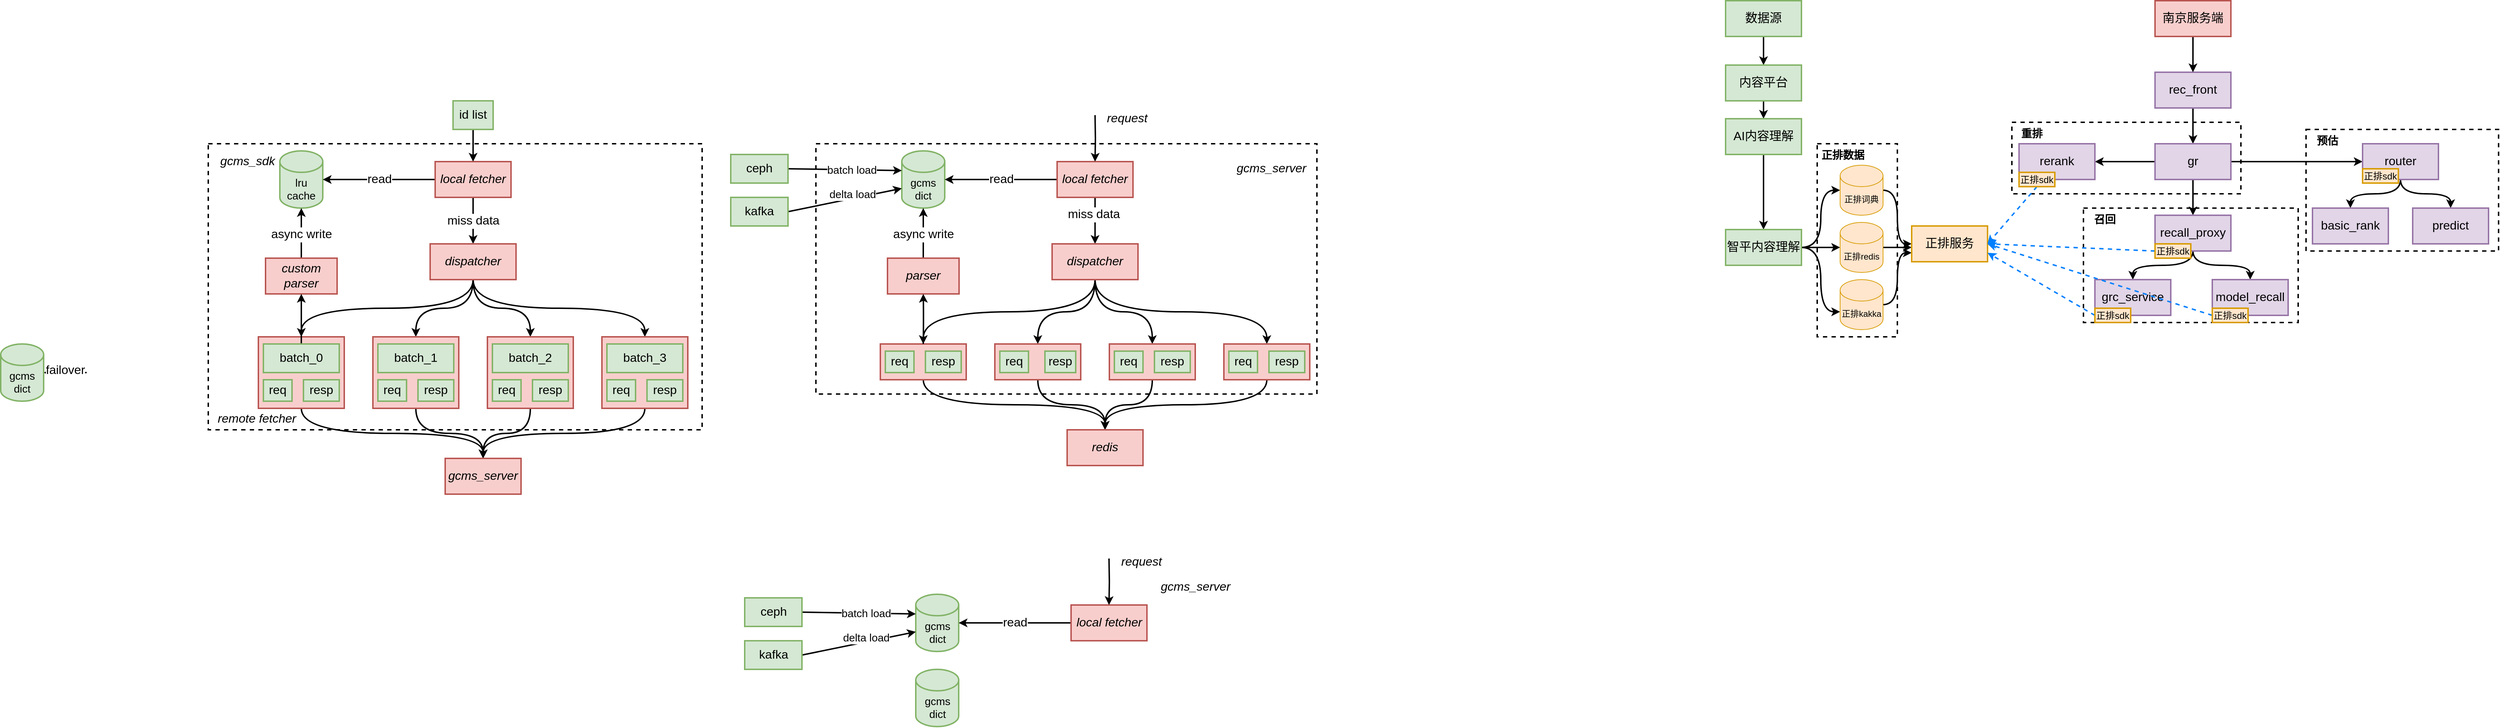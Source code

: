 <mxfile version="15.6.1" type="github">
  <diagram id="C5RBs43oDa-KdzZeNtuy" name="Page-1">
    <mxGraphModel dx="1773" dy="1815" grid="1" gridSize="10" guides="1" tooltips="1" connect="1" arrows="1" fold="1" page="1" pageScale="1" pageWidth="827" pageHeight="1169" math="0" shadow="0">
      <root>
        <mxCell id="WIyWlLk6GJQsqaUBKTNV-0" />
        <mxCell id="WIyWlLk6GJQsqaUBKTNV-1" parent="WIyWlLk6GJQsqaUBKTNV-0" />
        <mxCell id="TSMwA70nFVANoA3377Jf-29" value="" style="rounded=0;whiteSpace=wrap;html=1;fillColor=none;strokeWidth=2;dashed=1;" parent="WIyWlLk6GJQsqaUBKTNV-1" vertex="1">
          <mxGeometry x="3021" y="140" width="269" height="170" as="geometry" />
        </mxCell>
        <mxCell id="TSMwA70nFVANoA3377Jf-27" value="" style="rounded=0;whiteSpace=wrap;html=1;fillColor=none;strokeWidth=2;dashed=1;" parent="WIyWlLk6GJQsqaUBKTNV-1" vertex="1">
          <mxGeometry x="2710" y="250" width="300" height="160" as="geometry" />
        </mxCell>
        <mxCell id="TSMwA70nFVANoA3377Jf-25" value="" style="rounded=0;whiteSpace=wrap;html=1;fillColor=none;strokeWidth=2;dashed=1;" parent="WIyWlLk6GJQsqaUBKTNV-1" vertex="1">
          <mxGeometry x="2610" y="130" width="320" height="100" as="geometry" />
        </mxCell>
        <mxCell id="TSMwA70nFVANoA3377Jf-31" value="" style="rounded=0;whiteSpace=wrap;html=1;fillColor=none;strokeWidth=2;dashed=1;" parent="WIyWlLk6GJQsqaUBKTNV-1" vertex="1">
          <mxGeometry x="2338" y="160" width="112" height="270" as="geometry" />
        </mxCell>
        <mxCell id="nFD_2oVIBPOKL1Sue1Ed-45" value="" style="rounded=0;whiteSpace=wrap;html=1;fontSize=17;strokeWidth=2;fillColor=none;dashed=1;" parent="WIyWlLk6GJQsqaUBKTNV-1" vertex="1">
          <mxGeometry x="90" y="160" width="690" height="400" as="geometry" />
        </mxCell>
        <mxCell id="nFD_2oVIBPOKL1Sue1Ed-99" value="" style="rounded=0;whiteSpace=wrap;html=1;dashed=1;fontSize=15;strokeWidth=2;fillColor=none;" parent="WIyWlLk6GJQsqaUBKTNV-1" vertex="1">
          <mxGeometry x="939" y="160" width="700" height="350" as="geometry" />
        </mxCell>
        <mxCell id="nFD_2oVIBPOKL1Sue1Ed-34" style="edgeStyle=orthogonalEdgeStyle;curved=1;rounded=0;orthogonalLoop=1;jettySize=auto;html=1;exitX=0.5;exitY=1;exitDx=0;exitDy=0;fontSize=17;strokeWidth=2;" parent="WIyWlLk6GJQsqaUBKTNV-1" source="nFD_2oVIBPOKL1Sue1Ed-8" target="nFD_2oVIBPOKL1Sue1Ed-21" edge="1">
          <mxGeometry relative="1" as="geometry" />
        </mxCell>
        <mxCell id="nFD_2oVIBPOKL1Sue1Ed-38" style="edgeStyle=orthogonalEdgeStyle;curved=1;rounded=0;orthogonalLoop=1;jettySize=auto;html=1;entryX=1;entryY=0.5;entryDx=0;entryDy=0;entryPerimeter=0;fontSize=17;strokeWidth=2;dashed=1;" parent="WIyWlLk6GJQsqaUBKTNV-1" target="nFD_2oVIBPOKL1Sue1Ed-22" edge="1">
          <mxGeometry relative="1" as="geometry">
            <mxPoint x="-80" y="480" as="sourcePoint" />
          </mxGeometry>
        </mxCell>
        <mxCell id="nFD_2oVIBPOKL1Sue1Ed-39" value="failover" style="edgeLabel;html=1;align=center;verticalAlign=middle;resizable=0;points=[];fontSize=17;" parent="nFD_2oVIBPOKL1Sue1Ed-38" vertex="1" connectable="0">
          <mxGeometry y="-3" relative="1" as="geometry">
            <mxPoint as="offset" />
          </mxGeometry>
        </mxCell>
        <mxCell id="nFD_2oVIBPOKL1Sue1Ed-8" value="" style="rounded=0;whiteSpace=wrap;html=1;strokeWidth=2;fillColor=#f8cecc;strokeColor=#b85450;" parent="WIyWlLk6GJQsqaUBKTNV-1" vertex="1">
          <mxGeometry x="160" y="430" width="120" height="100" as="geometry" />
        </mxCell>
        <mxCell id="nFD_2oVIBPOKL1Sue1Ed-0" value="&lt;font style=&quot;font-size: 15px&quot;&gt;lru&lt;br&gt;cache&lt;/font&gt;" style="shape=cylinder3;whiteSpace=wrap;html=1;boundedLbl=1;backgroundOutline=1;size=15;fillColor=#d5e8d4;strokeColor=#82b366;strokeWidth=2;" parent="WIyWlLk6GJQsqaUBKTNV-1" vertex="1">
          <mxGeometry x="190" y="170" width="60" height="80" as="geometry" />
        </mxCell>
        <mxCell id="nFD_2oVIBPOKL1Sue1Ed-2" value="read" style="edgeStyle=orthogonalEdgeStyle;rounded=0;orthogonalLoop=1;jettySize=auto;html=1;exitX=0;exitY=0.5;exitDx=0;exitDy=0;fontSize=17;strokeWidth=2;" parent="WIyWlLk6GJQsqaUBKTNV-1" source="nFD_2oVIBPOKL1Sue1Ed-1" target="nFD_2oVIBPOKL1Sue1Ed-0" edge="1">
          <mxGeometry relative="1" as="geometry" />
        </mxCell>
        <mxCell id="nFD_2oVIBPOKL1Sue1Ed-25" value="miss data" style="edgeStyle=orthogonalEdgeStyle;rounded=0;orthogonalLoop=1;jettySize=auto;html=1;fontSize=17;strokeWidth=2;" parent="WIyWlLk6GJQsqaUBKTNV-1" source="nFD_2oVIBPOKL1Sue1Ed-1" target="nFD_2oVIBPOKL1Sue1Ed-3" edge="1">
          <mxGeometry relative="1" as="geometry" />
        </mxCell>
        <mxCell id="nFD_2oVIBPOKL1Sue1Ed-1" value="&lt;font style=&quot;font-size: 17px&quot;&gt;&lt;i&gt;local fetcher&lt;/i&gt;&lt;/font&gt;" style="rounded=0;whiteSpace=wrap;html=1;strokeWidth=2;fillColor=#f8cecc;strokeColor=#b85450;" parent="WIyWlLk6GJQsqaUBKTNV-1" vertex="1">
          <mxGeometry x="407" y="185" width="106" height="50" as="geometry" />
        </mxCell>
        <mxCell id="nFD_2oVIBPOKL1Sue1Ed-30" style="edgeStyle=orthogonalEdgeStyle;curved=1;rounded=0;orthogonalLoop=1;jettySize=auto;html=1;exitX=0.5;exitY=1;exitDx=0;exitDy=0;entryX=0.5;entryY=0;entryDx=0;entryDy=0;fontSize=17;strokeWidth=2;" parent="WIyWlLk6GJQsqaUBKTNV-1" source="nFD_2oVIBPOKL1Sue1Ed-3" target="nFD_2oVIBPOKL1Sue1Ed-8" edge="1">
          <mxGeometry relative="1" as="geometry" />
        </mxCell>
        <mxCell id="nFD_2oVIBPOKL1Sue1Ed-31" style="edgeStyle=orthogonalEdgeStyle;curved=1;rounded=0;orthogonalLoop=1;jettySize=auto;html=1;exitX=0.5;exitY=1;exitDx=0;exitDy=0;entryX=0.5;entryY=0;entryDx=0;entryDy=0;fontSize=17;strokeWidth=2;" parent="WIyWlLk6GJQsqaUBKTNV-1" source="nFD_2oVIBPOKL1Sue1Ed-3" target="nFD_2oVIBPOKL1Sue1Ed-17" edge="1">
          <mxGeometry relative="1" as="geometry" />
        </mxCell>
        <mxCell id="nFD_2oVIBPOKL1Sue1Ed-32" style="edgeStyle=orthogonalEdgeStyle;curved=1;rounded=0;orthogonalLoop=1;jettySize=auto;html=1;exitX=0.5;exitY=1;exitDx=0;exitDy=0;entryX=0.5;entryY=0;entryDx=0;entryDy=0;fontSize=17;strokeWidth=2;" parent="WIyWlLk6GJQsqaUBKTNV-1" source="nFD_2oVIBPOKL1Sue1Ed-3" target="nFD_2oVIBPOKL1Sue1Ed-9" edge="1">
          <mxGeometry relative="1" as="geometry" />
        </mxCell>
        <mxCell id="nFD_2oVIBPOKL1Sue1Ed-33" style="edgeStyle=orthogonalEdgeStyle;curved=1;rounded=0;orthogonalLoop=1;jettySize=auto;html=1;exitX=0.5;exitY=1;exitDx=0;exitDy=0;entryX=0.5;entryY=0;entryDx=0;entryDy=0;fontSize=17;strokeWidth=2;" parent="WIyWlLk6GJQsqaUBKTNV-1" source="nFD_2oVIBPOKL1Sue1Ed-3" target="nFD_2oVIBPOKL1Sue1Ed-13" edge="1">
          <mxGeometry relative="1" as="geometry" />
        </mxCell>
        <mxCell id="nFD_2oVIBPOKL1Sue1Ed-3" value="&lt;font style=&quot;font-size: 17px&quot;&gt;&lt;i&gt;dispatcher&lt;/i&gt;&lt;/font&gt;" style="rounded=0;whiteSpace=wrap;html=1;strokeWidth=2;fillColor=#f8cecc;strokeColor=#b85450;" parent="WIyWlLk6GJQsqaUBKTNV-1" vertex="1">
          <mxGeometry x="400" y="300" width="120" height="50" as="geometry" />
        </mxCell>
        <mxCell id="nFD_2oVIBPOKL1Sue1Ed-41" style="edgeStyle=orthogonalEdgeStyle;curved=1;rounded=0;orthogonalLoop=1;jettySize=auto;html=1;exitX=0.5;exitY=0;exitDx=0;exitDy=0;entryX=0.5;entryY=1;entryDx=0;entryDy=0;entryPerimeter=0;fontSize=17;strokeWidth=2;" parent="WIyWlLk6GJQsqaUBKTNV-1" source="nFD_2oVIBPOKL1Sue1Ed-4" target="nFD_2oVIBPOKL1Sue1Ed-0" edge="1">
          <mxGeometry relative="1" as="geometry" />
        </mxCell>
        <mxCell id="nFD_2oVIBPOKL1Sue1Ed-42" value="async write" style="edgeLabel;html=1;align=center;verticalAlign=middle;resizable=0;points=[];fontSize=17;" parent="nFD_2oVIBPOKL1Sue1Ed-41" vertex="1" connectable="0">
          <mxGeometry x="-0.04" relative="1" as="geometry">
            <mxPoint as="offset" />
          </mxGeometry>
        </mxCell>
        <mxCell id="nFD_2oVIBPOKL1Sue1Ed-4" value="&lt;font style=&quot;font-size: 17px&quot;&gt;&lt;i&gt;custom&lt;br&gt;parser&lt;br&gt;&lt;/i&gt;&lt;/font&gt;" style="rounded=0;whiteSpace=wrap;html=1;strokeWidth=2;fillColor=#f8cecc;strokeColor=#b85450;" parent="WIyWlLk6GJQsqaUBKTNV-1" vertex="1">
          <mxGeometry x="170" y="320" width="100" height="50" as="geometry" />
        </mxCell>
        <mxCell id="nFD_2oVIBPOKL1Sue1Ed-40" value="" style="edgeStyle=orthogonalEdgeStyle;curved=1;rounded=0;orthogonalLoop=1;jettySize=auto;html=1;fontSize=17;strokeWidth=2;" parent="WIyWlLk6GJQsqaUBKTNV-1" source="nFD_2oVIBPOKL1Sue1Ed-5" target="nFD_2oVIBPOKL1Sue1Ed-4" edge="1">
          <mxGeometry relative="1" as="geometry" />
        </mxCell>
        <mxCell id="nFD_2oVIBPOKL1Sue1Ed-5" value="&lt;font style=&quot;font-size: 17px&quot;&gt;batch_0&lt;/font&gt;" style="rounded=0;whiteSpace=wrap;html=1;strokeWidth=2;fillColor=#d5e8d4;strokeColor=#82b366;" parent="WIyWlLk6GJQsqaUBKTNV-1" vertex="1">
          <mxGeometry x="167" y="440" width="106" height="40" as="geometry" />
        </mxCell>
        <mxCell id="nFD_2oVIBPOKL1Sue1Ed-6" value="&lt;font style=&quot;font-size: 17px&quot;&gt;req&lt;/font&gt;" style="rounded=0;whiteSpace=wrap;html=1;strokeWidth=2;fillColor=#d5e8d4;strokeColor=#82b366;" parent="WIyWlLk6GJQsqaUBKTNV-1" vertex="1">
          <mxGeometry x="167" y="490" width="40" height="30" as="geometry" />
        </mxCell>
        <mxCell id="nFD_2oVIBPOKL1Sue1Ed-7" value="&lt;font style=&quot;font-size: 17px&quot;&gt;resp&lt;/font&gt;" style="rounded=0;whiteSpace=wrap;html=1;strokeWidth=2;fillColor=#d5e8d4;strokeColor=#82b366;" parent="WIyWlLk6GJQsqaUBKTNV-1" vertex="1">
          <mxGeometry x="223" y="490" width="50" height="30" as="geometry" />
        </mxCell>
        <mxCell id="nFD_2oVIBPOKL1Sue1Ed-35" style="edgeStyle=orthogonalEdgeStyle;curved=1;rounded=0;orthogonalLoop=1;jettySize=auto;html=1;exitX=0.5;exitY=1;exitDx=0;exitDy=0;entryX=0.5;entryY=0;entryDx=0;entryDy=0;fontSize=17;strokeWidth=2;" parent="WIyWlLk6GJQsqaUBKTNV-1" source="nFD_2oVIBPOKL1Sue1Ed-9" target="nFD_2oVIBPOKL1Sue1Ed-21" edge="1">
          <mxGeometry relative="1" as="geometry" />
        </mxCell>
        <mxCell id="nFD_2oVIBPOKL1Sue1Ed-9" value="" style="rounded=0;whiteSpace=wrap;html=1;strokeWidth=2;fillColor=#f8cecc;strokeColor=#b85450;" parent="WIyWlLk6GJQsqaUBKTNV-1" vertex="1">
          <mxGeometry x="320" y="430" width="120" height="100" as="geometry" />
        </mxCell>
        <mxCell id="nFD_2oVIBPOKL1Sue1Ed-10" value="&lt;font style=&quot;font-size: 17px&quot;&gt;batch_1&lt;/font&gt;" style="rounded=0;whiteSpace=wrap;html=1;strokeWidth=2;fillColor=#d5e8d4;strokeColor=#82b366;" parent="WIyWlLk6GJQsqaUBKTNV-1" vertex="1">
          <mxGeometry x="327" y="440" width="106" height="40" as="geometry" />
        </mxCell>
        <mxCell id="nFD_2oVIBPOKL1Sue1Ed-11" value="&lt;font style=&quot;font-size: 17px&quot;&gt;req&lt;/font&gt;" style="rounded=0;whiteSpace=wrap;html=1;strokeWidth=2;fillColor=#d5e8d4;strokeColor=#82b366;" parent="WIyWlLk6GJQsqaUBKTNV-1" vertex="1">
          <mxGeometry x="327" y="490" width="40" height="30" as="geometry" />
        </mxCell>
        <mxCell id="nFD_2oVIBPOKL1Sue1Ed-12" value="&lt;font style=&quot;font-size: 17px&quot;&gt;resp&lt;/font&gt;" style="rounded=0;whiteSpace=wrap;html=1;strokeWidth=2;fillColor=#d5e8d4;strokeColor=#82b366;" parent="WIyWlLk6GJQsqaUBKTNV-1" vertex="1">
          <mxGeometry x="383" y="490" width="50" height="30" as="geometry" />
        </mxCell>
        <mxCell id="nFD_2oVIBPOKL1Sue1Ed-36" style="edgeStyle=orthogonalEdgeStyle;curved=1;rounded=0;orthogonalLoop=1;jettySize=auto;html=1;exitX=0.5;exitY=1;exitDx=0;exitDy=0;entryX=0.5;entryY=0;entryDx=0;entryDy=0;fontSize=17;strokeWidth=2;" parent="WIyWlLk6GJQsqaUBKTNV-1" source="nFD_2oVIBPOKL1Sue1Ed-13" target="nFD_2oVIBPOKL1Sue1Ed-21" edge="1">
          <mxGeometry relative="1" as="geometry" />
        </mxCell>
        <mxCell id="nFD_2oVIBPOKL1Sue1Ed-13" value="" style="rounded=0;whiteSpace=wrap;html=1;strokeWidth=2;fillColor=#f8cecc;strokeColor=#b85450;" parent="WIyWlLk6GJQsqaUBKTNV-1" vertex="1">
          <mxGeometry x="480" y="430" width="120" height="100" as="geometry" />
        </mxCell>
        <mxCell id="nFD_2oVIBPOKL1Sue1Ed-14" value="&lt;font style=&quot;font-size: 17px&quot;&gt;batch_2&lt;/font&gt;" style="rounded=0;whiteSpace=wrap;html=1;strokeWidth=2;fillColor=#d5e8d4;strokeColor=#82b366;" parent="WIyWlLk6GJQsqaUBKTNV-1" vertex="1">
          <mxGeometry x="487" y="440" width="106" height="40" as="geometry" />
        </mxCell>
        <mxCell id="nFD_2oVIBPOKL1Sue1Ed-15" value="&lt;font style=&quot;font-size: 17px&quot;&gt;req&lt;/font&gt;" style="rounded=0;whiteSpace=wrap;html=1;strokeWidth=2;fillColor=#d5e8d4;strokeColor=#82b366;" parent="WIyWlLk6GJQsqaUBKTNV-1" vertex="1">
          <mxGeometry x="487" y="490" width="40" height="30" as="geometry" />
        </mxCell>
        <mxCell id="nFD_2oVIBPOKL1Sue1Ed-16" value="&lt;font style=&quot;font-size: 17px&quot;&gt;resp&lt;/font&gt;" style="rounded=0;whiteSpace=wrap;html=1;strokeWidth=2;fillColor=#d5e8d4;strokeColor=#82b366;" parent="WIyWlLk6GJQsqaUBKTNV-1" vertex="1">
          <mxGeometry x="543" y="490" width="50" height="30" as="geometry" />
        </mxCell>
        <mxCell id="nFD_2oVIBPOKL1Sue1Ed-37" style="edgeStyle=orthogonalEdgeStyle;curved=1;rounded=0;orthogonalLoop=1;jettySize=auto;html=1;exitX=0.5;exitY=1;exitDx=0;exitDy=0;entryX=0.5;entryY=0;entryDx=0;entryDy=0;fontSize=17;strokeWidth=2;" parent="WIyWlLk6GJQsqaUBKTNV-1" source="nFD_2oVIBPOKL1Sue1Ed-17" target="nFD_2oVIBPOKL1Sue1Ed-21" edge="1">
          <mxGeometry relative="1" as="geometry" />
        </mxCell>
        <mxCell id="nFD_2oVIBPOKL1Sue1Ed-17" value="" style="rounded=0;whiteSpace=wrap;html=1;strokeWidth=2;fillColor=#f8cecc;strokeColor=#b85450;" parent="WIyWlLk6GJQsqaUBKTNV-1" vertex="1">
          <mxGeometry x="640" y="430" width="120" height="100" as="geometry" />
        </mxCell>
        <mxCell id="nFD_2oVIBPOKL1Sue1Ed-18" value="&lt;font style=&quot;font-size: 17px&quot;&gt;batch_3&lt;/font&gt;" style="rounded=0;whiteSpace=wrap;html=1;strokeWidth=2;fillColor=#d5e8d4;strokeColor=#82b366;" parent="WIyWlLk6GJQsqaUBKTNV-1" vertex="1">
          <mxGeometry x="647" y="440" width="106" height="40" as="geometry" />
        </mxCell>
        <mxCell id="nFD_2oVIBPOKL1Sue1Ed-19" value="&lt;font style=&quot;font-size: 17px&quot;&gt;req&lt;/font&gt;" style="rounded=0;whiteSpace=wrap;html=1;strokeWidth=2;fillColor=#d5e8d4;strokeColor=#82b366;" parent="WIyWlLk6GJQsqaUBKTNV-1" vertex="1">
          <mxGeometry x="647" y="490" width="40" height="30" as="geometry" />
        </mxCell>
        <mxCell id="nFD_2oVIBPOKL1Sue1Ed-20" value="&lt;font style=&quot;font-size: 17px&quot;&gt;resp&lt;/font&gt;" style="rounded=0;whiteSpace=wrap;html=1;strokeWidth=2;fillColor=#d5e8d4;strokeColor=#82b366;" parent="WIyWlLk6GJQsqaUBKTNV-1" vertex="1">
          <mxGeometry x="703" y="490" width="50" height="30" as="geometry" />
        </mxCell>
        <mxCell id="nFD_2oVIBPOKL1Sue1Ed-21" value="&lt;font style=&quot;font-size: 17px&quot;&gt;&lt;i&gt;gcms_server&lt;/i&gt;&lt;/font&gt;" style="rounded=0;whiteSpace=wrap;html=1;strokeWidth=2;fillColor=#f8cecc;strokeColor=#b85450;" parent="WIyWlLk6GJQsqaUBKTNV-1" vertex="1">
          <mxGeometry x="421" y="600" width="106" height="50" as="geometry" />
        </mxCell>
        <mxCell id="nFD_2oVIBPOKL1Sue1Ed-22" value="&lt;font style=&quot;font-size: 15px&quot;&gt;gcms&lt;br&gt;dict&lt;/font&gt;" style="shape=cylinder3;whiteSpace=wrap;html=1;boundedLbl=1;backgroundOutline=1;size=15;fillColor=#d5e8d4;strokeColor=#82b366;strokeWidth=2;" parent="WIyWlLk6GJQsqaUBKTNV-1" vertex="1">
          <mxGeometry x="-200" y="440" width="60" height="80" as="geometry" />
        </mxCell>
        <mxCell id="nFD_2oVIBPOKL1Sue1Ed-24" value="" style="edgeStyle=orthogonalEdgeStyle;rounded=0;orthogonalLoop=1;jettySize=auto;html=1;fontSize=17;strokeWidth=2;" parent="WIyWlLk6GJQsqaUBKTNV-1" source="nFD_2oVIBPOKL1Sue1Ed-23" target="nFD_2oVIBPOKL1Sue1Ed-1" edge="1">
          <mxGeometry relative="1" as="geometry" />
        </mxCell>
        <mxCell id="nFD_2oVIBPOKL1Sue1Ed-23" value="&lt;font style=&quot;font-size: 17px&quot;&gt;id list&lt;/font&gt;" style="rounded=0;whiteSpace=wrap;html=1;fontSize=15;strokeWidth=2;fillColor=#d5e8d4;strokeColor=#82b366;" parent="WIyWlLk6GJQsqaUBKTNV-1" vertex="1">
          <mxGeometry x="432" y="100" width="56" height="40" as="geometry" />
        </mxCell>
        <mxCell id="nFD_2oVIBPOKL1Sue1Ed-44" value="&lt;i&gt;remote fetcher&lt;/i&gt;" style="text;html=1;strokeColor=none;fillColor=none;align=center;verticalAlign=middle;whiteSpace=wrap;rounded=0;fontSize=17;" parent="WIyWlLk6GJQsqaUBKTNV-1" vertex="1">
          <mxGeometry x="93" y="530" width="130" height="30" as="geometry" />
        </mxCell>
        <mxCell id="nFD_2oVIBPOKL1Sue1Ed-46" value="&lt;i&gt;&lt;font style=&quot;font-size: 17px&quot;&gt;gcms_sdk&lt;/font&gt;&lt;/i&gt;" style="text;html=1;strokeColor=none;fillColor=none;align=center;verticalAlign=middle;whiteSpace=wrap;rounded=0;dashed=1;fontSize=17;" parent="WIyWlLk6GJQsqaUBKTNV-1" vertex="1">
          <mxGeometry x="100" y="170" width="90" height="30" as="geometry" />
        </mxCell>
        <mxCell id="nFD_2oVIBPOKL1Sue1Ed-47" style="edgeStyle=orthogonalEdgeStyle;curved=1;rounded=0;orthogonalLoop=1;jettySize=auto;html=1;exitX=0.5;exitY=1;exitDx=0;exitDy=0;fontSize=17;strokeWidth=2;" parent="WIyWlLk6GJQsqaUBKTNV-1" source="nFD_2oVIBPOKL1Sue1Ed-50" target="nFD_2oVIBPOKL1Sue1Ed-82" edge="1">
          <mxGeometry relative="1" as="geometry" />
        </mxCell>
        <mxCell id="nFD_2oVIBPOKL1Sue1Ed-50" value="" style="rounded=0;whiteSpace=wrap;html=1;strokeWidth=2;fillColor=#f8cecc;strokeColor=#b85450;" parent="WIyWlLk6GJQsqaUBKTNV-1" vertex="1">
          <mxGeometry x="1029" y="440" width="120" height="50" as="geometry" />
        </mxCell>
        <mxCell id="nFD_2oVIBPOKL1Sue1Ed-51" value="&lt;font style=&quot;font-size: 15px&quot;&gt;gcms&lt;br&gt;dict&lt;/font&gt;" style="shape=cylinder3;whiteSpace=wrap;html=1;boundedLbl=1;backgroundOutline=1;size=15;fillColor=#d5e8d4;strokeColor=#82b366;strokeWidth=2;" parent="WIyWlLk6GJQsqaUBKTNV-1" vertex="1">
          <mxGeometry x="1059" y="170" width="60" height="80" as="geometry" />
        </mxCell>
        <mxCell id="nFD_2oVIBPOKL1Sue1Ed-52" value="read" style="edgeStyle=orthogonalEdgeStyle;rounded=0;orthogonalLoop=1;jettySize=auto;html=1;exitX=0;exitY=0.5;exitDx=0;exitDy=0;fontSize=17;strokeWidth=2;" parent="WIyWlLk6GJQsqaUBKTNV-1" source="nFD_2oVIBPOKL1Sue1Ed-54" target="nFD_2oVIBPOKL1Sue1Ed-51" edge="1">
          <mxGeometry relative="1" as="geometry" />
        </mxCell>
        <mxCell id="nFD_2oVIBPOKL1Sue1Ed-53" value="" style="edgeStyle=orthogonalEdgeStyle;rounded=0;orthogonalLoop=1;jettySize=auto;html=1;fontSize=17;strokeWidth=2;" parent="WIyWlLk6GJQsqaUBKTNV-1" source="nFD_2oVIBPOKL1Sue1Ed-54" target="nFD_2oVIBPOKL1Sue1Ed-59" edge="1">
          <mxGeometry relative="1" as="geometry" />
        </mxCell>
        <mxCell id="nFD_2oVIBPOKL1Sue1Ed-101" value="&lt;font style=&quot;font-size: 17px&quot;&gt;miss data&lt;/font&gt;" style="edgeLabel;html=1;align=center;verticalAlign=middle;resizable=0;points=[];fontSize=15;" parent="nFD_2oVIBPOKL1Sue1Ed-53" vertex="1" connectable="0">
          <mxGeometry x="-0.262" y="-2" relative="1" as="geometry">
            <mxPoint as="offset" />
          </mxGeometry>
        </mxCell>
        <mxCell id="nFD_2oVIBPOKL1Sue1Ed-54" value="&lt;font style=&quot;font-size: 17px&quot;&gt;&lt;i&gt;local fetcher&lt;/i&gt;&lt;/font&gt;" style="rounded=0;whiteSpace=wrap;html=1;strokeWidth=2;fillColor=#f8cecc;strokeColor=#b85450;" parent="WIyWlLk6GJQsqaUBKTNV-1" vertex="1">
          <mxGeometry x="1276" y="185" width="106" height="50" as="geometry" />
        </mxCell>
        <mxCell id="nFD_2oVIBPOKL1Sue1Ed-55" style="edgeStyle=orthogonalEdgeStyle;curved=1;rounded=0;orthogonalLoop=1;jettySize=auto;html=1;exitX=0.5;exitY=1;exitDx=0;exitDy=0;entryX=0.5;entryY=0;entryDx=0;entryDy=0;fontSize=17;strokeWidth=2;" parent="WIyWlLk6GJQsqaUBKTNV-1" source="nFD_2oVIBPOKL1Sue1Ed-59" target="nFD_2oVIBPOKL1Sue1Ed-50" edge="1">
          <mxGeometry relative="1" as="geometry" />
        </mxCell>
        <mxCell id="nFD_2oVIBPOKL1Sue1Ed-56" style="edgeStyle=orthogonalEdgeStyle;curved=1;rounded=0;orthogonalLoop=1;jettySize=auto;html=1;exitX=0.5;exitY=1;exitDx=0;exitDy=0;entryX=0.5;entryY=0;entryDx=0;entryDy=0;fontSize=17;strokeWidth=2;" parent="WIyWlLk6GJQsqaUBKTNV-1" source="nFD_2oVIBPOKL1Sue1Ed-59" target="nFD_2oVIBPOKL1Sue1Ed-78" edge="1">
          <mxGeometry relative="1" as="geometry" />
        </mxCell>
        <mxCell id="nFD_2oVIBPOKL1Sue1Ed-57" style="edgeStyle=orthogonalEdgeStyle;curved=1;rounded=0;orthogonalLoop=1;jettySize=auto;html=1;exitX=0.5;exitY=1;exitDx=0;exitDy=0;entryX=0.5;entryY=0;entryDx=0;entryDy=0;fontSize=17;strokeWidth=2;" parent="WIyWlLk6GJQsqaUBKTNV-1" source="nFD_2oVIBPOKL1Sue1Ed-59" target="nFD_2oVIBPOKL1Sue1Ed-68" edge="1">
          <mxGeometry relative="1" as="geometry" />
        </mxCell>
        <mxCell id="nFD_2oVIBPOKL1Sue1Ed-58" style="edgeStyle=orthogonalEdgeStyle;curved=1;rounded=0;orthogonalLoop=1;jettySize=auto;html=1;exitX=0.5;exitY=1;exitDx=0;exitDy=0;entryX=0.5;entryY=0;entryDx=0;entryDy=0;fontSize=17;strokeWidth=2;" parent="WIyWlLk6GJQsqaUBKTNV-1" source="nFD_2oVIBPOKL1Sue1Ed-59" target="nFD_2oVIBPOKL1Sue1Ed-73" edge="1">
          <mxGeometry relative="1" as="geometry" />
        </mxCell>
        <mxCell id="nFD_2oVIBPOKL1Sue1Ed-59" value="&lt;font style=&quot;font-size: 17px&quot;&gt;&lt;i&gt;dispatcher&lt;/i&gt;&lt;/font&gt;" style="rounded=0;whiteSpace=wrap;html=1;strokeWidth=2;fillColor=#f8cecc;strokeColor=#b85450;" parent="WIyWlLk6GJQsqaUBKTNV-1" vertex="1">
          <mxGeometry x="1269" y="300" width="120" height="50" as="geometry" />
        </mxCell>
        <mxCell id="nFD_2oVIBPOKL1Sue1Ed-60" style="edgeStyle=orthogonalEdgeStyle;curved=1;rounded=0;orthogonalLoop=1;jettySize=auto;html=1;exitX=0.5;exitY=0;exitDx=0;exitDy=0;entryX=0.5;entryY=1;entryDx=0;entryDy=0;entryPerimeter=0;fontSize=17;strokeWidth=2;" parent="WIyWlLk6GJQsqaUBKTNV-1" source="nFD_2oVIBPOKL1Sue1Ed-62" target="nFD_2oVIBPOKL1Sue1Ed-51" edge="1">
          <mxGeometry relative="1" as="geometry" />
        </mxCell>
        <mxCell id="nFD_2oVIBPOKL1Sue1Ed-61" value="async write" style="edgeLabel;html=1;align=center;verticalAlign=middle;resizable=0;points=[];fontSize=17;" parent="nFD_2oVIBPOKL1Sue1Ed-60" vertex="1" connectable="0">
          <mxGeometry x="-0.04" relative="1" as="geometry">
            <mxPoint as="offset" />
          </mxGeometry>
        </mxCell>
        <mxCell id="nFD_2oVIBPOKL1Sue1Ed-62" value="&lt;font style=&quot;font-size: 17px&quot;&gt;&lt;i&gt;parser&lt;br&gt;&lt;/i&gt;&lt;/font&gt;" style="rounded=0;whiteSpace=wrap;html=1;strokeWidth=2;fillColor=#f8cecc;strokeColor=#b85450;" parent="WIyWlLk6GJQsqaUBKTNV-1" vertex="1">
          <mxGeometry x="1039" y="320" width="100" height="50" as="geometry" />
        </mxCell>
        <mxCell id="nFD_2oVIBPOKL1Sue1Ed-63" value="" style="edgeStyle=orthogonalEdgeStyle;curved=1;rounded=0;orthogonalLoop=1;jettySize=auto;html=1;fontSize=17;strokeWidth=2;" parent="WIyWlLk6GJQsqaUBKTNV-1" target="nFD_2oVIBPOKL1Sue1Ed-62" edge="1">
          <mxGeometry relative="1" as="geometry">
            <mxPoint x="1089" y="440" as="sourcePoint" />
          </mxGeometry>
        </mxCell>
        <mxCell id="nFD_2oVIBPOKL1Sue1Ed-65" value="&lt;font style=&quot;font-size: 17px&quot;&gt;req&lt;/font&gt;" style="rounded=0;whiteSpace=wrap;html=1;strokeWidth=2;fillColor=#d5e8d4;strokeColor=#82b366;" parent="WIyWlLk6GJQsqaUBKTNV-1" vertex="1">
          <mxGeometry x="1036" y="450" width="40" height="30" as="geometry" />
        </mxCell>
        <mxCell id="nFD_2oVIBPOKL1Sue1Ed-66" value="&lt;font style=&quot;font-size: 17px&quot;&gt;resp&lt;/font&gt;" style="rounded=0;whiteSpace=wrap;html=1;strokeWidth=2;fillColor=#d5e8d4;strokeColor=#82b366;" parent="WIyWlLk6GJQsqaUBKTNV-1" vertex="1">
          <mxGeometry x="1092" y="450" width="50" height="30" as="geometry" />
        </mxCell>
        <mxCell id="nFD_2oVIBPOKL1Sue1Ed-67" style="edgeStyle=orthogonalEdgeStyle;curved=1;rounded=0;orthogonalLoop=1;jettySize=auto;html=1;exitX=0.5;exitY=1;exitDx=0;exitDy=0;entryX=0.5;entryY=0;entryDx=0;entryDy=0;fontSize=17;strokeWidth=2;" parent="WIyWlLk6GJQsqaUBKTNV-1" source="nFD_2oVIBPOKL1Sue1Ed-68" target="nFD_2oVIBPOKL1Sue1Ed-82" edge="1">
          <mxGeometry relative="1" as="geometry" />
        </mxCell>
        <mxCell id="nFD_2oVIBPOKL1Sue1Ed-68" value="" style="rounded=0;whiteSpace=wrap;html=1;strokeWidth=2;fillColor=#f8cecc;strokeColor=#b85450;" parent="WIyWlLk6GJQsqaUBKTNV-1" vertex="1">
          <mxGeometry x="1189" y="440" width="120" height="50" as="geometry" />
        </mxCell>
        <mxCell id="nFD_2oVIBPOKL1Sue1Ed-70" value="&lt;font style=&quot;font-size: 17px&quot;&gt;req&lt;/font&gt;" style="rounded=0;whiteSpace=wrap;html=1;strokeWidth=2;fillColor=#d5e8d4;strokeColor=#82b366;" parent="WIyWlLk6GJQsqaUBKTNV-1" vertex="1">
          <mxGeometry x="1196" y="450" width="40" height="30" as="geometry" />
        </mxCell>
        <mxCell id="nFD_2oVIBPOKL1Sue1Ed-71" value="&lt;font style=&quot;font-size: 17px&quot;&gt;resp&lt;/font&gt;" style="rounded=0;whiteSpace=wrap;html=1;strokeWidth=2;fillColor=#d5e8d4;strokeColor=#82b366;" parent="WIyWlLk6GJQsqaUBKTNV-1" vertex="1">
          <mxGeometry x="1259" y="450" width="43" height="30" as="geometry" />
        </mxCell>
        <mxCell id="nFD_2oVIBPOKL1Sue1Ed-72" style="edgeStyle=orthogonalEdgeStyle;curved=1;rounded=0;orthogonalLoop=1;jettySize=auto;html=1;exitX=0.5;exitY=1;exitDx=0;exitDy=0;entryX=0.5;entryY=0;entryDx=0;entryDy=0;fontSize=17;strokeWidth=2;" parent="WIyWlLk6GJQsqaUBKTNV-1" source="nFD_2oVIBPOKL1Sue1Ed-73" target="nFD_2oVIBPOKL1Sue1Ed-82" edge="1">
          <mxGeometry relative="1" as="geometry" />
        </mxCell>
        <mxCell id="nFD_2oVIBPOKL1Sue1Ed-73" value="" style="rounded=0;whiteSpace=wrap;html=1;strokeWidth=2;fillColor=#f8cecc;strokeColor=#b85450;" parent="WIyWlLk6GJQsqaUBKTNV-1" vertex="1">
          <mxGeometry x="1349" y="440" width="120" height="50" as="geometry" />
        </mxCell>
        <mxCell id="nFD_2oVIBPOKL1Sue1Ed-75" value="&lt;font style=&quot;font-size: 17px&quot;&gt;req&lt;/font&gt;" style="rounded=0;whiteSpace=wrap;html=1;strokeWidth=2;fillColor=#d5e8d4;strokeColor=#82b366;" parent="WIyWlLk6GJQsqaUBKTNV-1" vertex="1">
          <mxGeometry x="1356" y="450" width="40" height="30" as="geometry" />
        </mxCell>
        <mxCell id="nFD_2oVIBPOKL1Sue1Ed-76" value="&lt;font style=&quot;font-size: 17px&quot;&gt;resp&lt;/font&gt;" style="rounded=0;whiteSpace=wrap;html=1;strokeWidth=2;fillColor=#d5e8d4;strokeColor=#82b366;" parent="WIyWlLk6GJQsqaUBKTNV-1" vertex="1">
          <mxGeometry x="1412" y="450" width="50" height="30" as="geometry" />
        </mxCell>
        <mxCell id="nFD_2oVIBPOKL1Sue1Ed-77" style="edgeStyle=orthogonalEdgeStyle;curved=1;rounded=0;orthogonalLoop=1;jettySize=auto;html=1;exitX=0.5;exitY=1;exitDx=0;exitDy=0;entryX=0.5;entryY=0;entryDx=0;entryDy=0;fontSize=17;strokeWidth=2;" parent="WIyWlLk6GJQsqaUBKTNV-1" source="nFD_2oVIBPOKL1Sue1Ed-78" target="nFD_2oVIBPOKL1Sue1Ed-82" edge="1">
          <mxGeometry relative="1" as="geometry">
            <Array as="points">
              <mxPoint x="1569" y="525" />
              <mxPoint x="1343" y="525" />
            </Array>
          </mxGeometry>
        </mxCell>
        <mxCell id="nFD_2oVIBPOKL1Sue1Ed-78" value="" style="rounded=0;whiteSpace=wrap;html=1;strokeWidth=2;fillColor=#f8cecc;strokeColor=#b85450;" parent="WIyWlLk6GJQsqaUBKTNV-1" vertex="1">
          <mxGeometry x="1509" y="440" width="120" height="50" as="geometry" />
        </mxCell>
        <mxCell id="nFD_2oVIBPOKL1Sue1Ed-80" value="&lt;font style=&quot;font-size: 17px&quot;&gt;req&lt;/font&gt;" style="rounded=0;whiteSpace=wrap;html=1;strokeWidth=2;fillColor=#d5e8d4;strokeColor=#82b366;" parent="WIyWlLk6GJQsqaUBKTNV-1" vertex="1">
          <mxGeometry x="1516" y="450" width="40" height="30" as="geometry" />
        </mxCell>
        <mxCell id="nFD_2oVIBPOKL1Sue1Ed-81" value="&lt;font style=&quot;font-size: 17px&quot;&gt;resp&lt;/font&gt;" style="rounded=0;whiteSpace=wrap;html=1;strokeWidth=2;fillColor=#d5e8d4;strokeColor=#82b366;" parent="WIyWlLk6GJQsqaUBKTNV-1" vertex="1">
          <mxGeometry x="1572" y="450" width="50" height="30" as="geometry" />
        </mxCell>
        <mxCell id="nFD_2oVIBPOKL1Sue1Ed-82" value="&lt;font style=&quot;font-size: 17px&quot;&gt;&lt;i&gt;redis&lt;/i&gt;&lt;/font&gt;" style="rounded=0;whiteSpace=wrap;html=1;strokeWidth=2;fillColor=#f8cecc;strokeColor=#b85450;" parent="WIyWlLk6GJQsqaUBKTNV-1" vertex="1">
          <mxGeometry x="1290" y="560" width="106" height="50" as="geometry" />
        </mxCell>
        <mxCell id="nFD_2oVIBPOKL1Sue1Ed-84" value="" style="edgeStyle=orthogonalEdgeStyle;rounded=0;orthogonalLoop=1;jettySize=auto;html=1;fontSize=17;strokeWidth=2;" parent="WIyWlLk6GJQsqaUBKTNV-1" target="nFD_2oVIBPOKL1Sue1Ed-54" edge="1">
          <mxGeometry relative="1" as="geometry">
            <mxPoint x="1329" y="120" as="sourcePoint" />
          </mxGeometry>
        </mxCell>
        <mxCell id="nFD_2oVIBPOKL1Sue1Ed-89" value="&lt;i&gt;&lt;font style=&quot;font-size: 17px&quot;&gt;request&lt;/font&gt;&lt;/i&gt;" style="text;html=1;strokeColor=none;fillColor=none;align=center;verticalAlign=middle;whiteSpace=wrap;rounded=0;dashed=1;fontSize=17;" parent="WIyWlLk6GJQsqaUBKTNV-1" vertex="1">
          <mxGeometry x="1339" y="110" width="70" height="30" as="geometry" />
        </mxCell>
        <mxCell id="nFD_2oVIBPOKL1Sue1Ed-97" style="rounded=0;orthogonalLoop=1;jettySize=auto;html=1;exitX=1;exitY=0.5;exitDx=0;exitDy=0;entryX=0;entryY=0;entryDx=0;entryDy=27.5;entryPerimeter=0;fontSize=15;strokeWidth=2;" parent="WIyWlLk6GJQsqaUBKTNV-1" source="nFD_2oVIBPOKL1Sue1Ed-90" target="nFD_2oVIBPOKL1Sue1Ed-51" edge="1">
          <mxGeometry relative="1" as="geometry" />
        </mxCell>
        <mxCell id="nFD_2oVIBPOKL1Sue1Ed-98" value="batch load" style="edgeLabel;html=1;align=center;verticalAlign=middle;resizable=0;points=[];fontSize=15;" parent="nFD_2oVIBPOKL1Sue1Ed-97" vertex="1" connectable="0">
          <mxGeometry x="0.07" y="1" relative="1" as="geometry">
            <mxPoint x="4" as="offset" />
          </mxGeometry>
        </mxCell>
        <mxCell id="nFD_2oVIBPOKL1Sue1Ed-90" value="&lt;font style=&quot;font-size: 17px&quot;&gt;ceph&lt;/font&gt;" style="rounded=0;whiteSpace=wrap;html=1;strokeWidth=2;fillColor=#d5e8d4;strokeColor=#82b366;" parent="WIyWlLk6GJQsqaUBKTNV-1" vertex="1">
          <mxGeometry x="820" y="175" width="80" height="40" as="geometry" />
        </mxCell>
        <mxCell id="nFD_2oVIBPOKL1Sue1Ed-94" style="rounded=0;orthogonalLoop=1;jettySize=auto;html=1;exitX=1;exitY=0.5;exitDx=0;exitDy=0;entryX=0;entryY=0;entryDx=0;entryDy=52.5;entryPerimeter=0;fontSize=15;strokeWidth=2;" parent="WIyWlLk6GJQsqaUBKTNV-1" source="nFD_2oVIBPOKL1Sue1Ed-91" target="nFD_2oVIBPOKL1Sue1Ed-51" edge="1">
          <mxGeometry relative="1" as="geometry" />
        </mxCell>
        <mxCell id="nFD_2oVIBPOKL1Sue1Ed-95" value="delta load" style="edgeLabel;html=1;align=center;verticalAlign=middle;resizable=0;points=[];fontSize=15;" parent="nFD_2oVIBPOKL1Sue1Ed-94" vertex="1" connectable="0">
          <mxGeometry x="0.503" relative="1" as="geometry">
            <mxPoint x="-30" y="-1" as="offset" />
          </mxGeometry>
        </mxCell>
        <mxCell id="nFD_2oVIBPOKL1Sue1Ed-91" value="&lt;font style=&quot;font-size: 17px&quot;&gt;kafka&lt;/font&gt;" style="rounded=0;whiteSpace=wrap;html=1;strokeWidth=2;fillColor=#d5e8d4;strokeColor=#82b366;" parent="WIyWlLk6GJQsqaUBKTNV-1" vertex="1">
          <mxGeometry x="820" y="235" width="80" height="40" as="geometry" />
        </mxCell>
        <mxCell id="nFD_2oVIBPOKL1Sue1Ed-100" value="&lt;i&gt;&lt;font style=&quot;font-size: 17px&quot;&gt;gcms_server&lt;/font&gt;&lt;/i&gt;" style="text;html=1;strokeColor=none;fillColor=none;align=center;verticalAlign=middle;whiteSpace=wrap;rounded=0;dashed=1;fontSize=17;" parent="WIyWlLk6GJQsqaUBKTNV-1" vertex="1">
          <mxGeometry x="1529" y="180" width="93" height="30" as="geometry" />
        </mxCell>
        <mxCell id="TSMwA70nFVANoA3377Jf-9" value="" style="edgeStyle=orthogonalEdgeStyle;rounded=0;orthogonalLoop=1;jettySize=auto;html=1;strokeWidth=2;" parent="WIyWlLk6GJQsqaUBKTNV-1" source="eTbH8zUezfd2LbvNM2vZ-0" target="eTbH8zUezfd2LbvNM2vZ-1" edge="1">
          <mxGeometry relative="1" as="geometry" />
        </mxCell>
        <mxCell id="eTbH8zUezfd2LbvNM2vZ-0" value="&lt;span style=&quot;font-size: 17px&quot;&gt;rec_front&lt;/span&gt;" style="rounded=0;whiteSpace=wrap;html=1;strokeWidth=2;fillColor=#e1d5e7;strokeColor=#9673a6;" parent="WIyWlLk6GJQsqaUBKTNV-1" vertex="1">
          <mxGeometry x="2810" y="60" width="106" height="50" as="geometry" />
        </mxCell>
        <mxCell id="TSMwA70nFVANoA3377Jf-10" value="" style="edgeStyle=orthogonalEdgeStyle;rounded=0;orthogonalLoop=1;jettySize=auto;html=1;strokeWidth=2;" parent="WIyWlLk6GJQsqaUBKTNV-1" source="eTbH8zUezfd2LbvNM2vZ-1" target="eTbH8zUezfd2LbvNM2vZ-2" edge="1">
          <mxGeometry relative="1" as="geometry" />
        </mxCell>
        <mxCell id="TSMwA70nFVANoA3377Jf-11" value="" style="edgeStyle=orthogonalEdgeStyle;rounded=0;orthogonalLoop=1;jettySize=auto;html=1;strokeWidth=2;" parent="WIyWlLk6GJQsqaUBKTNV-1" source="eTbH8zUezfd2LbvNM2vZ-1" target="eTbH8zUezfd2LbvNM2vZ-3" edge="1">
          <mxGeometry relative="1" as="geometry" />
        </mxCell>
        <mxCell id="TSMwA70nFVANoA3377Jf-12" value="" style="edgeStyle=orthogonalEdgeStyle;rounded=0;orthogonalLoop=1;jettySize=auto;html=1;strokeWidth=2;" parent="WIyWlLk6GJQsqaUBKTNV-1" source="eTbH8zUezfd2LbvNM2vZ-1" target="eTbH8zUezfd2LbvNM2vZ-6" edge="1">
          <mxGeometry relative="1" as="geometry" />
        </mxCell>
        <mxCell id="eTbH8zUezfd2LbvNM2vZ-1" value="&lt;span style=&quot;font-size: 17px&quot;&gt;gr&lt;/span&gt;" style="rounded=0;whiteSpace=wrap;html=1;strokeWidth=2;fillColor=#e1d5e7;strokeColor=#9673a6;" parent="WIyWlLk6GJQsqaUBKTNV-1" vertex="1">
          <mxGeometry x="2810" y="160" width="106" height="50" as="geometry" />
        </mxCell>
        <mxCell id="eTbH8zUezfd2LbvNM2vZ-2" value="&lt;span style=&quot;font-size: 17px&quot;&gt;rerank&lt;/span&gt;" style="rounded=0;whiteSpace=wrap;html=1;strokeWidth=2;fillColor=#e1d5e7;strokeColor=#9673a6;" parent="WIyWlLk6GJQsqaUBKTNV-1" vertex="1">
          <mxGeometry x="2620" y="160" width="106" height="50" as="geometry" />
        </mxCell>
        <mxCell id="TSMwA70nFVANoA3377Jf-17" style="edgeStyle=orthogonalEdgeStyle;curved=1;rounded=0;orthogonalLoop=1;jettySize=auto;html=1;exitX=0.5;exitY=1;exitDx=0;exitDy=0;entryX=0.5;entryY=0;entryDx=0;entryDy=0;strokeWidth=2;" parent="WIyWlLk6GJQsqaUBKTNV-1" source="eTbH8zUezfd2LbvNM2vZ-3" target="eTbH8zUezfd2LbvNM2vZ-4" edge="1">
          <mxGeometry relative="1" as="geometry" />
        </mxCell>
        <mxCell id="TSMwA70nFVANoA3377Jf-18" style="edgeStyle=orthogonalEdgeStyle;curved=1;rounded=0;orthogonalLoop=1;jettySize=auto;html=1;exitX=0.5;exitY=1;exitDx=0;exitDy=0;entryX=0.5;entryY=0;entryDx=0;entryDy=0;strokeWidth=2;" parent="WIyWlLk6GJQsqaUBKTNV-1" source="eTbH8zUezfd2LbvNM2vZ-3" target="eTbH8zUezfd2LbvNM2vZ-5" edge="1">
          <mxGeometry relative="1" as="geometry" />
        </mxCell>
        <mxCell id="eTbH8zUezfd2LbvNM2vZ-3" value="&lt;span style=&quot;font-size: 17px&quot;&gt;recall_proxy&lt;/span&gt;" style="rounded=0;whiteSpace=wrap;html=1;strokeWidth=2;fillColor=#e1d5e7;strokeColor=#9673a6;" parent="WIyWlLk6GJQsqaUBKTNV-1" vertex="1">
          <mxGeometry x="2810" y="260" width="106" height="50" as="geometry" />
        </mxCell>
        <mxCell id="eTbH8zUezfd2LbvNM2vZ-4" value="&lt;span style=&quot;font-size: 17px&quot;&gt;grc_service&lt;/span&gt;" style="rounded=0;whiteSpace=wrap;html=1;strokeWidth=2;fillColor=#e1d5e7;strokeColor=#9673a6;" parent="WIyWlLk6GJQsqaUBKTNV-1" vertex="1">
          <mxGeometry x="2726" y="350" width="106" height="50" as="geometry" />
        </mxCell>
        <mxCell id="eTbH8zUezfd2LbvNM2vZ-5" value="&lt;span style=&quot;font-size: 17px&quot;&gt;model_recall&lt;/span&gt;" style="rounded=0;whiteSpace=wrap;html=1;strokeWidth=2;fillColor=#e1d5e7;strokeColor=#9673a6;" parent="WIyWlLk6GJQsqaUBKTNV-1" vertex="1">
          <mxGeometry x="2890" y="350" width="106" height="50" as="geometry" />
        </mxCell>
        <mxCell id="TSMwA70nFVANoA3377Jf-15" style="edgeStyle=orthogonalEdgeStyle;curved=1;rounded=0;orthogonalLoop=1;jettySize=auto;html=1;exitX=0.5;exitY=1;exitDx=0;exitDy=0;entryX=0.5;entryY=0;entryDx=0;entryDy=0;strokeWidth=2;" parent="WIyWlLk6GJQsqaUBKTNV-1" source="eTbH8zUezfd2LbvNM2vZ-6" target="eTbH8zUezfd2LbvNM2vZ-7" edge="1">
          <mxGeometry relative="1" as="geometry" />
        </mxCell>
        <mxCell id="TSMwA70nFVANoA3377Jf-16" style="edgeStyle=orthogonalEdgeStyle;curved=1;rounded=0;orthogonalLoop=1;jettySize=auto;html=1;exitX=0.5;exitY=1;exitDx=0;exitDy=0;entryX=0.5;entryY=0;entryDx=0;entryDy=0;strokeWidth=2;" parent="WIyWlLk6GJQsqaUBKTNV-1" source="eTbH8zUezfd2LbvNM2vZ-6" target="eTbH8zUezfd2LbvNM2vZ-8" edge="1">
          <mxGeometry relative="1" as="geometry" />
        </mxCell>
        <mxCell id="eTbH8zUezfd2LbvNM2vZ-6" value="&lt;span style=&quot;font-size: 17px&quot;&gt;router&lt;/span&gt;" style="rounded=0;whiteSpace=wrap;html=1;strokeWidth=2;fillColor=#e1d5e7;strokeColor=#9673a6;" parent="WIyWlLk6GJQsqaUBKTNV-1" vertex="1">
          <mxGeometry x="3100" y="160" width="106" height="50" as="geometry" />
        </mxCell>
        <mxCell id="eTbH8zUezfd2LbvNM2vZ-7" value="&lt;span style=&quot;font-size: 17px&quot;&gt;basic_rank&lt;/span&gt;" style="rounded=0;whiteSpace=wrap;html=1;strokeWidth=2;fillColor=#e1d5e7;strokeColor=#9673a6;" parent="WIyWlLk6GJQsqaUBKTNV-1" vertex="1">
          <mxGeometry x="3030" y="250" width="106" height="50" as="geometry" />
        </mxCell>
        <mxCell id="eTbH8zUezfd2LbvNM2vZ-8" value="&lt;span style=&quot;font-size: 17px&quot;&gt;predict&lt;/span&gt;" style="rounded=0;whiteSpace=wrap;html=1;strokeWidth=2;fillColor=#e1d5e7;strokeColor=#9673a6;" parent="WIyWlLk6GJQsqaUBKTNV-1" vertex="1">
          <mxGeometry x="3170" y="250" width="106" height="50" as="geometry" />
        </mxCell>
        <mxCell id="TSMwA70nFVANoA3377Jf-20" value="" style="edgeStyle=orthogonalEdgeStyle;rounded=0;orthogonalLoop=1;jettySize=auto;html=1;strokeWidth=2;" parent="WIyWlLk6GJQsqaUBKTNV-1" source="TSMwA70nFVANoA3377Jf-0" target="TSMwA70nFVANoA3377Jf-1" edge="1">
          <mxGeometry relative="1" as="geometry" />
        </mxCell>
        <mxCell id="TSMwA70nFVANoA3377Jf-0" value="&lt;span style=&quot;font-size: 17px&quot;&gt;数据源&lt;/span&gt;" style="rounded=0;whiteSpace=wrap;html=1;strokeWidth=2;fillColor=#d5e8d4;strokeColor=#82b366;" parent="WIyWlLk6GJQsqaUBKTNV-1" vertex="1">
          <mxGeometry x="2210" y="-40" width="106" height="50" as="geometry" />
        </mxCell>
        <mxCell id="TSMwA70nFVANoA3377Jf-21" value="" style="edgeStyle=orthogonalEdgeStyle;rounded=0;orthogonalLoop=1;jettySize=auto;html=1;strokeWidth=2;" parent="WIyWlLk6GJQsqaUBKTNV-1" source="TSMwA70nFVANoA3377Jf-1" target="TSMwA70nFVANoA3377Jf-2" edge="1">
          <mxGeometry relative="1" as="geometry" />
        </mxCell>
        <mxCell id="TSMwA70nFVANoA3377Jf-1" value="&lt;span style=&quot;font-size: 17px&quot;&gt;内容平台&lt;br&gt;&lt;/span&gt;" style="rounded=0;whiteSpace=wrap;html=1;strokeWidth=2;fillColor=#d5e8d4;strokeColor=#82b366;" parent="WIyWlLk6GJQsqaUBKTNV-1" vertex="1">
          <mxGeometry x="2210" y="50" width="106" height="50" as="geometry" />
        </mxCell>
        <mxCell id="TSMwA70nFVANoA3377Jf-22" value="" style="edgeStyle=orthogonalEdgeStyle;rounded=0;orthogonalLoop=1;jettySize=auto;html=1;strokeWidth=2;" parent="WIyWlLk6GJQsqaUBKTNV-1" source="TSMwA70nFVANoA3377Jf-2" target="TSMwA70nFVANoA3377Jf-3" edge="1">
          <mxGeometry relative="1" as="geometry" />
        </mxCell>
        <mxCell id="TSMwA70nFVANoA3377Jf-2" value="&lt;span style=&quot;font-size: 17px&quot;&gt;AI内容理解&lt;br&gt;&lt;/span&gt;" style="rounded=0;whiteSpace=wrap;html=1;strokeWidth=2;fillColor=#d5e8d4;strokeColor=#82b366;" parent="WIyWlLk6GJQsqaUBKTNV-1" vertex="1">
          <mxGeometry x="2210" y="125" width="106" height="50" as="geometry" />
        </mxCell>
        <mxCell id="TSMwA70nFVANoA3377Jf-23" style="edgeStyle=orthogonalEdgeStyle;rounded=0;orthogonalLoop=1;jettySize=auto;html=1;exitX=1;exitY=0.5;exitDx=0;exitDy=0;entryX=0;entryY=0.5;entryDx=0;entryDy=0;entryPerimeter=0;strokeWidth=2;curved=1;" parent="WIyWlLk6GJQsqaUBKTNV-1" source="TSMwA70nFVANoA3377Jf-3" target="TSMwA70nFVANoA3377Jf-7" edge="1">
          <mxGeometry relative="1" as="geometry" />
        </mxCell>
        <mxCell id="TSMwA70nFVANoA3377Jf-24" style="edgeStyle=orthogonalEdgeStyle;curved=1;rounded=0;orthogonalLoop=1;jettySize=auto;html=1;exitX=1;exitY=0.5;exitDx=0;exitDy=0;entryX=0;entryY=0.5;entryDx=0;entryDy=0;entryPerimeter=0;strokeWidth=2;" parent="WIyWlLk6GJQsqaUBKTNV-1" source="TSMwA70nFVANoA3377Jf-3" target="TSMwA70nFVANoA3377Jf-8" edge="1">
          <mxGeometry relative="1" as="geometry" />
        </mxCell>
        <mxCell id="TSMwA70nFVANoA3377Jf-43" style="edgeStyle=orthogonalEdgeStyle;rounded=0;orthogonalLoop=1;jettySize=auto;html=1;exitX=1;exitY=0.5;exitDx=0;exitDy=0;entryX=0;entryY=0;entryDx=0;entryDy=45;entryPerimeter=0;fontSize=15;strokeColor=#000000;strokeWidth=2;curved=1;" parent="WIyWlLk6GJQsqaUBKTNV-1" source="TSMwA70nFVANoA3377Jf-3" target="TSMwA70nFVANoA3377Jf-42" edge="1">
          <mxGeometry relative="1" as="geometry" />
        </mxCell>
        <mxCell id="TSMwA70nFVANoA3377Jf-3" value="&lt;span style=&quot;font-size: 17px&quot;&gt;智平内容理解&lt;br&gt;&lt;/span&gt;" style="rounded=0;whiteSpace=wrap;html=1;strokeWidth=2;fillColor=#d5e8d4;strokeColor=#82b366;" parent="WIyWlLk6GJQsqaUBKTNV-1" vertex="1">
          <mxGeometry x="2210" y="280" width="106" height="50" as="geometry" />
        </mxCell>
        <mxCell id="TSMwA70nFVANoA3377Jf-19" style="edgeStyle=orthogonalEdgeStyle;rounded=0;orthogonalLoop=1;jettySize=auto;html=1;exitX=0.5;exitY=1;exitDx=0;exitDy=0;entryX=0.5;entryY=0;entryDx=0;entryDy=0;strokeWidth=2;" parent="WIyWlLk6GJQsqaUBKTNV-1" source="TSMwA70nFVANoA3377Jf-6" target="eTbH8zUezfd2LbvNM2vZ-0" edge="1">
          <mxGeometry relative="1" as="geometry" />
        </mxCell>
        <mxCell id="TSMwA70nFVANoA3377Jf-6" value="&lt;span style=&quot;font-size: 17px&quot;&gt;南京服务端&lt;/span&gt;" style="rounded=0;whiteSpace=wrap;html=1;strokeWidth=2;fillColor=#f8cecc;strokeColor=#b85450;" parent="WIyWlLk6GJQsqaUBKTNV-1" vertex="1">
          <mxGeometry x="2810" y="-40" width="106" height="50" as="geometry" />
        </mxCell>
        <mxCell id="TSMwA70nFVANoA3377Jf-45" style="edgeStyle=orthogonalEdgeStyle;curved=1;rounded=0;orthogonalLoop=1;jettySize=auto;html=1;exitX=1;exitY=0.5;exitDx=0;exitDy=0;exitPerimeter=0;entryX=0;entryY=0.5;entryDx=0;entryDy=0;fontSize=15;strokeColor=#000000;strokeWidth=2;" parent="WIyWlLk6GJQsqaUBKTNV-1" source="TSMwA70nFVANoA3377Jf-7" target="TSMwA70nFVANoA3377Jf-44" edge="1">
          <mxGeometry relative="1" as="geometry" />
        </mxCell>
        <mxCell id="TSMwA70nFVANoA3377Jf-7" value="正排词典" style="shape=cylinder3;whiteSpace=wrap;html=1;boundedLbl=1;backgroundOutline=1;size=15;fillColor=#ffe6cc;strokeColor=#d79b00;" parent="WIyWlLk6GJQsqaUBKTNV-1" vertex="1">
          <mxGeometry x="2370" y="190" width="60" height="70" as="geometry" />
        </mxCell>
        <mxCell id="TSMwA70nFVANoA3377Jf-46" style="edgeStyle=orthogonalEdgeStyle;curved=1;rounded=0;orthogonalLoop=1;jettySize=auto;html=1;exitX=1;exitY=0.5;exitDx=0;exitDy=0;exitPerimeter=0;fontSize=15;strokeColor=#000000;strokeWidth=2;" parent="WIyWlLk6GJQsqaUBKTNV-1" source="TSMwA70nFVANoA3377Jf-8" edge="1">
          <mxGeometry relative="1" as="geometry">
            <mxPoint x="2470" y="305" as="targetPoint" />
          </mxGeometry>
        </mxCell>
        <mxCell id="TSMwA70nFVANoA3377Jf-8" value="正排redis" style="shape=cylinder3;whiteSpace=wrap;html=1;boundedLbl=1;backgroundOutline=1;size=15;fillColor=#ffe6cc;strokeColor=#d79b00;" parent="WIyWlLk6GJQsqaUBKTNV-1" vertex="1">
          <mxGeometry x="2370" y="270" width="60" height="70" as="geometry" />
        </mxCell>
        <mxCell id="TSMwA70nFVANoA3377Jf-26" value="&lt;b&gt;&lt;font style=&quot;font-size: 15px&quot;&gt;重排&lt;/font&gt;&lt;/b&gt;" style="text;html=1;strokeColor=none;fillColor=none;align=center;verticalAlign=middle;whiteSpace=wrap;rounded=0;dashed=1;" parent="WIyWlLk6GJQsqaUBKTNV-1" vertex="1">
          <mxGeometry x="2608" y="130" width="60" height="30" as="geometry" />
        </mxCell>
        <mxCell id="TSMwA70nFVANoA3377Jf-28" value="&lt;b&gt;&lt;font style=&quot;font-size: 15px&quot;&gt;召回&lt;/font&gt;&lt;/b&gt;" style="text;html=1;strokeColor=none;fillColor=none;align=center;verticalAlign=middle;whiteSpace=wrap;rounded=0;dashed=1;" parent="WIyWlLk6GJQsqaUBKTNV-1" vertex="1">
          <mxGeometry x="2710" y="250" width="60" height="30" as="geometry" />
        </mxCell>
        <mxCell id="TSMwA70nFVANoA3377Jf-30" value="&lt;b&gt;&lt;font style=&quot;font-size: 15px&quot;&gt;预估&lt;/font&gt;&lt;/b&gt;" style="text;html=1;strokeColor=none;fillColor=none;align=center;verticalAlign=middle;whiteSpace=wrap;rounded=0;dashed=1;" parent="WIyWlLk6GJQsqaUBKTNV-1" vertex="1">
          <mxGeometry x="3021" y="140" width="60" height="30" as="geometry" />
        </mxCell>
        <mxCell id="TSMwA70nFVANoA3377Jf-32" value="&lt;b&gt;&lt;font style=&quot;font-size: 15px&quot;&gt;正排数据&lt;/font&gt;&lt;/b&gt;" style="text;html=1;strokeColor=none;fillColor=none;align=center;verticalAlign=middle;whiteSpace=wrap;rounded=0;dashed=1;" parent="WIyWlLk6GJQsqaUBKTNV-1" vertex="1">
          <mxGeometry x="2338" y="160" width="72" height="30" as="geometry" />
        </mxCell>
        <mxCell id="TSMwA70nFVANoA3377Jf-47" style="edgeStyle=orthogonalEdgeStyle;curved=1;rounded=0;orthogonalLoop=1;jettySize=auto;html=1;exitX=1;exitY=0.5;exitDx=0;exitDy=0;exitPerimeter=0;entryX=0;entryY=0.75;entryDx=0;entryDy=0;fontSize=15;strokeColor=#000000;strokeWidth=2;" parent="WIyWlLk6GJQsqaUBKTNV-1" source="TSMwA70nFVANoA3377Jf-42" target="TSMwA70nFVANoA3377Jf-44" edge="1">
          <mxGeometry relative="1" as="geometry" />
        </mxCell>
        <mxCell id="TSMwA70nFVANoA3377Jf-42" value="正排kakka" style="shape=cylinder3;whiteSpace=wrap;html=1;boundedLbl=1;backgroundOutline=1;size=15;fillColor=#ffe6cc;strokeColor=#d79b00;" parent="WIyWlLk6GJQsqaUBKTNV-1" vertex="1">
          <mxGeometry x="2370" y="350" width="60" height="70" as="geometry" />
        </mxCell>
        <mxCell id="TSMwA70nFVANoA3377Jf-44" value="&lt;span style=&quot;font-size: 17px&quot;&gt;正排服务&lt;/span&gt;" style="rounded=0;whiteSpace=wrap;html=1;strokeWidth=2;fillColor=#ffe6cc;strokeColor=#d79b00;" parent="WIyWlLk6GJQsqaUBKTNV-1" vertex="1">
          <mxGeometry x="2470" y="275" width="106" height="50" as="geometry" />
        </mxCell>
        <mxCell id="TSMwA70nFVANoA3377Jf-53" style="rounded=0;orthogonalLoop=1;jettySize=auto;html=1;exitX=0.5;exitY=1;exitDx=0;exitDy=0;entryX=1;entryY=0.5;entryDx=0;entryDy=0;fontSize=13;strokeColor=#007FFF;strokeWidth=2;dashed=1;" parent="WIyWlLk6GJQsqaUBKTNV-1" source="TSMwA70nFVANoA3377Jf-48" target="TSMwA70nFVANoA3377Jf-44" edge="1">
          <mxGeometry relative="1" as="geometry" />
        </mxCell>
        <mxCell id="TSMwA70nFVANoA3377Jf-48" value="&lt;font style=&quot;font-size: 13px&quot;&gt;正排sdk&lt;/font&gt;" style="rounded=0;whiteSpace=wrap;html=1;strokeWidth=2;fillColor=#ffe6cc;strokeColor=#d79b00;" parent="WIyWlLk6GJQsqaUBKTNV-1" vertex="1">
          <mxGeometry x="2620" y="200" width="50" height="20" as="geometry" />
        </mxCell>
        <mxCell id="TSMwA70nFVANoA3377Jf-55" style="edgeStyle=none;rounded=0;orthogonalLoop=1;jettySize=auto;html=1;exitX=0;exitY=0.5;exitDx=0;exitDy=0;entryX=1;entryY=0.75;entryDx=0;entryDy=0;dashed=1;fontSize=13;strokeColor=#007FFF;strokeWidth=2;" parent="WIyWlLk6GJQsqaUBKTNV-1" source="TSMwA70nFVANoA3377Jf-49" target="TSMwA70nFVANoA3377Jf-44" edge="1">
          <mxGeometry relative="1" as="geometry" />
        </mxCell>
        <mxCell id="TSMwA70nFVANoA3377Jf-49" value="&lt;font style=&quot;font-size: 13px&quot;&gt;正排sdk&lt;/font&gt;" style="rounded=0;whiteSpace=wrap;html=1;strokeWidth=2;fillColor=#ffe6cc;strokeColor=#d79b00;" parent="WIyWlLk6GJQsqaUBKTNV-1" vertex="1">
          <mxGeometry x="2726" y="390" width="50" height="20" as="geometry" />
        </mxCell>
        <mxCell id="TSMwA70nFVANoA3377Jf-56" style="edgeStyle=none;rounded=0;orthogonalLoop=1;jettySize=auto;html=1;exitX=0;exitY=0.5;exitDx=0;exitDy=0;entryX=1;entryY=0.5;entryDx=0;entryDy=0;dashed=1;fontSize=13;strokeColor=#007FFF;strokeWidth=2;" parent="WIyWlLk6GJQsqaUBKTNV-1" source="TSMwA70nFVANoA3377Jf-50" target="TSMwA70nFVANoA3377Jf-44" edge="1">
          <mxGeometry relative="1" as="geometry" />
        </mxCell>
        <mxCell id="TSMwA70nFVANoA3377Jf-50" value="&lt;font style=&quot;font-size: 13px&quot;&gt;正排sdk&lt;/font&gt;" style="rounded=0;whiteSpace=wrap;html=1;strokeWidth=2;fillColor=#ffe6cc;strokeColor=#d79b00;" parent="WIyWlLk6GJQsqaUBKTNV-1" vertex="1">
          <mxGeometry x="2890" y="390" width="50" height="20" as="geometry" />
        </mxCell>
        <mxCell id="TSMwA70nFVANoA3377Jf-54" style="edgeStyle=none;rounded=0;orthogonalLoop=1;jettySize=auto;html=1;exitX=0;exitY=0.5;exitDx=0;exitDy=0;entryX=1;entryY=0.5;entryDx=0;entryDy=0;dashed=1;fontSize=13;strokeColor=#007FFF;strokeWidth=2;" parent="WIyWlLk6GJQsqaUBKTNV-1" source="TSMwA70nFVANoA3377Jf-51" target="TSMwA70nFVANoA3377Jf-44" edge="1">
          <mxGeometry relative="1" as="geometry" />
        </mxCell>
        <mxCell id="TSMwA70nFVANoA3377Jf-51" value="&lt;font style=&quot;font-size: 13px&quot;&gt;正排sdk&lt;/font&gt;" style="rounded=0;whiteSpace=wrap;html=1;strokeWidth=2;fillColor=#ffe6cc;strokeColor=#d79b00;" parent="WIyWlLk6GJQsqaUBKTNV-1" vertex="1">
          <mxGeometry x="2810" y="300" width="50" height="20" as="geometry" />
        </mxCell>
        <mxCell id="TSMwA70nFVANoA3377Jf-52" value="&lt;font style=&quot;font-size: 13px&quot;&gt;正排sdk&lt;/font&gt;" style="rounded=0;whiteSpace=wrap;html=1;strokeWidth=2;fillColor=#ffe6cc;strokeColor=#d79b00;" parent="WIyWlLk6GJQsqaUBKTNV-1" vertex="1">
          <mxGeometry x="3100" y="195" width="50" height="20" as="geometry" />
        </mxCell>
        <mxCell id="1e4_aHDUScYs18FLkTW5-3" value="&lt;font style=&quot;font-size: 15px&quot;&gt;gcms&lt;br&gt;dict&lt;/font&gt;" style="shape=cylinder3;whiteSpace=wrap;html=1;boundedLbl=1;backgroundOutline=1;size=15;fillColor=#d5e8d4;strokeColor=#82b366;strokeWidth=2;" vertex="1" parent="WIyWlLk6GJQsqaUBKTNV-1">
          <mxGeometry x="1078.5" y="790" width="60" height="80" as="geometry" />
        </mxCell>
        <mxCell id="1e4_aHDUScYs18FLkTW5-4" value="read" style="edgeStyle=orthogonalEdgeStyle;rounded=0;orthogonalLoop=1;jettySize=auto;html=1;exitX=0;exitY=0.5;exitDx=0;exitDy=0;fontSize=17;strokeWidth=2;" edge="1" parent="WIyWlLk6GJQsqaUBKTNV-1" source="1e4_aHDUScYs18FLkTW5-7" target="1e4_aHDUScYs18FLkTW5-3">
          <mxGeometry relative="1" as="geometry" />
        </mxCell>
        <mxCell id="1e4_aHDUScYs18FLkTW5-7" value="&lt;font style=&quot;font-size: 17px&quot;&gt;&lt;i&gt;local fetcher&lt;/i&gt;&lt;/font&gt;" style="rounded=0;whiteSpace=wrap;html=1;strokeWidth=2;fillColor=#f8cecc;strokeColor=#b85450;" vertex="1" parent="WIyWlLk6GJQsqaUBKTNV-1">
          <mxGeometry x="1295.5" y="805" width="106" height="50" as="geometry" />
        </mxCell>
        <mxCell id="1e4_aHDUScYs18FLkTW5-32" value="" style="edgeStyle=orthogonalEdgeStyle;rounded=0;orthogonalLoop=1;jettySize=auto;html=1;fontSize=17;strokeWidth=2;" edge="1" parent="WIyWlLk6GJQsqaUBKTNV-1" target="1e4_aHDUScYs18FLkTW5-7">
          <mxGeometry relative="1" as="geometry">
            <mxPoint x="1348.5" y="740" as="sourcePoint" />
          </mxGeometry>
        </mxCell>
        <mxCell id="1e4_aHDUScYs18FLkTW5-33" value="&lt;i&gt;&lt;font style=&quot;font-size: 17px&quot;&gt;request&lt;/font&gt;&lt;/i&gt;" style="text;html=1;strokeColor=none;fillColor=none;align=center;verticalAlign=middle;whiteSpace=wrap;rounded=0;dashed=1;fontSize=17;" vertex="1" parent="WIyWlLk6GJQsqaUBKTNV-1">
          <mxGeometry x="1358.5" y="730" width="70" height="30" as="geometry" />
        </mxCell>
        <mxCell id="1e4_aHDUScYs18FLkTW5-34" style="rounded=0;orthogonalLoop=1;jettySize=auto;html=1;exitX=1;exitY=0.5;exitDx=0;exitDy=0;entryX=0;entryY=0;entryDx=0;entryDy=27.5;entryPerimeter=0;fontSize=15;strokeWidth=2;" edge="1" parent="WIyWlLk6GJQsqaUBKTNV-1" source="1e4_aHDUScYs18FLkTW5-36" target="1e4_aHDUScYs18FLkTW5-3">
          <mxGeometry relative="1" as="geometry" />
        </mxCell>
        <mxCell id="1e4_aHDUScYs18FLkTW5-35" value="batch load" style="edgeLabel;html=1;align=center;verticalAlign=middle;resizable=0;points=[];fontSize=15;" vertex="1" connectable="0" parent="1e4_aHDUScYs18FLkTW5-34">
          <mxGeometry x="0.07" y="1" relative="1" as="geometry">
            <mxPoint x="4" as="offset" />
          </mxGeometry>
        </mxCell>
        <mxCell id="1e4_aHDUScYs18FLkTW5-36" value="&lt;font style=&quot;font-size: 17px&quot;&gt;ceph&lt;/font&gt;" style="rounded=0;whiteSpace=wrap;html=1;strokeWidth=2;fillColor=#d5e8d4;strokeColor=#82b366;" vertex="1" parent="WIyWlLk6GJQsqaUBKTNV-1">
          <mxGeometry x="839.5" y="795" width="80" height="40" as="geometry" />
        </mxCell>
        <mxCell id="1e4_aHDUScYs18FLkTW5-37" style="rounded=0;orthogonalLoop=1;jettySize=auto;html=1;exitX=1;exitY=0.5;exitDx=0;exitDy=0;entryX=0;entryY=0;entryDx=0;entryDy=52.5;entryPerimeter=0;fontSize=15;strokeWidth=2;" edge="1" parent="WIyWlLk6GJQsqaUBKTNV-1" source="1e4_aHDUScYs18FLkTW5-39" target="1e4_aHDUScYs18FLkTW5-3">
          <mxGeometry relative="1" as="geometry" />
        </mxCell>
        <mxCell id="1e4_aHDUScYs18FLkTW5-38" value="delta load" style="edgeLabel;html=1;align=center;verticalAlign=middle;resizable=0;points=[];fontSize=15;" vertex="1" connectable="0" parent="1e4_aHDUScYs18FLkTW5-37">
          <mxGeometry x="0.503" relative="1" as="geometry">
            <mxPoint x="-30" y="-1" as="offset" />
          </mxGeometry>
        </mxCell>
        <mxCell id="1e4_aHDUScYs18FLkTW5-39" value="&lt;font style=&quot;font-size: 17px&quot;&gt;kafka&lt;/font&gt;" style="rounded=0;whiteSpace=wrap;html=1;strokeWidth=2;fillColor=#d5e8d4;strokeColor=#82b366;" vertex="1" parent="WIyWlLk6GJQsqaUBKTNV-1">
          <mxGeometry x="839.5" y="855" width="80" height="40" as="geometry" />
        </mxCell>
        <mxCell id="1e4_aHDUScYs18FLkTW5-40" value="&lt;i&gt;&lt;font style=&quot;font-size: 17px&quot;&gt;gcms_server&lt;/font&gt;&lt;/i&gt;" style="text;html=1;strokeColor=none;fillColor=none;align=center;verticalAlign=middle;whiteSpace=wrap;rounded=0;dashed=1;fontSize=17;" vertex="1" parent="WIyWlLk6GJQsqaUBKTNV-1">
          <mxGeometry x="1423" y="765" width="93" height="30" as="geometry" />
        </mxCell>
        <mxCell id="1e4_aHDUScYs18FLkTW5-41" value="&lt;font style=&quot;font-size: 15px&quot;&gt;gcms&lt;br&gt;dict&lt;/font&gt;" style="shape=cylinder3;whiteSpace=wrap;html=1;boundedLbl=1;backgroundOutline=1;size=15;fillColor=#d5e8d4;strokeColor=#82b366;strokeWidth=2;" vertex="1" parent="WIyWlLk6GJQsqaUBKTNV-1">
          <mxGeometry x="1078.5" y="895" width="60" height="80" as="geometry" />
        </mxCell>
      </root>
    </mxGraphModel>
  </diagram>
</mxfile>
